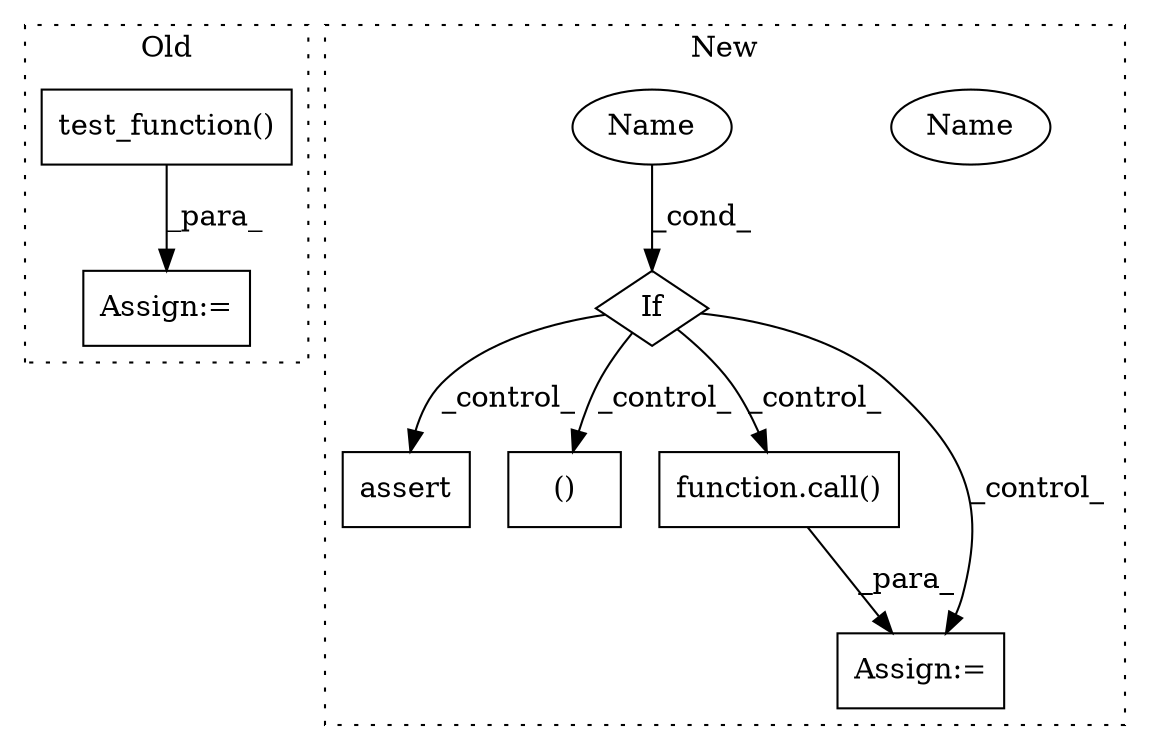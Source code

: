 digraph G {
subgraph cluster0 {
1 [label="test_function()" a="75" s="2823" l="508" shape="box"];
8 [label="Assign:=" a="68" s="2812" l="11" shape="box"];
label = "Old";
style="dotted";
}
subgraph cluster1 {
2 [label="assert" a="65" s="3761" l="7" shape="box"];
3 [label="If" a="96" s="3713" l="3" shape="diamond"];
4 [label="()" a="54" s="3734" l="9" shape="box"];
5 [label="Name" a="87" s="3716" l="4" shape="ellipse"];
6 [label="function.call()" a="75" s="3746" l="6" shape="box"];
7 [label="Assign:=" a="68" s="3734" l="12" shape="box"];
9 [label="Name" a="87" s="3716" l="4" shape="ellipse"];
label = "New";
style="dotted";
}
1 -> 8 [label="_para_"];
3 -> 4 [label="_control_"];
3 -> 7 [label="_control_"];
3 -> 2 [label="_control_"];
3 -> 6 [label="_control_"];
6 -> 7 [label="_para_"];
9 -> 3 [label="_cond_"];
}